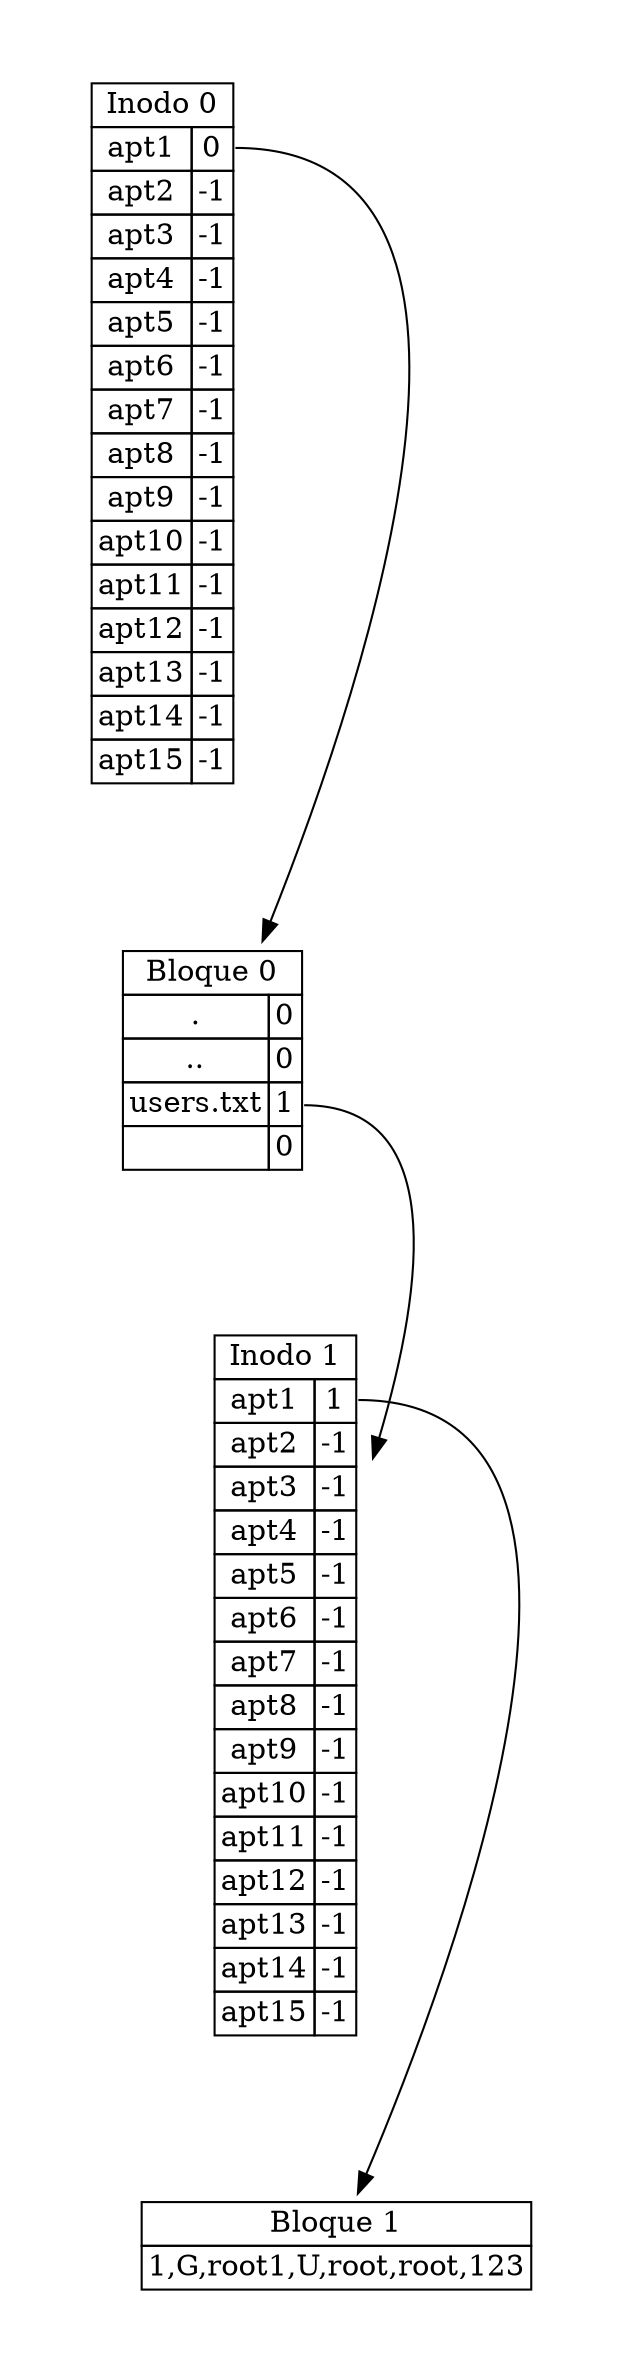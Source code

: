 digraph H {
	graph [pad="0.5", nodesep="0.5", ranksep="1"];
	node [shape=plaintext]
		rankir=LR;
	Inodo0 [
		label=<
			<table border="0" cellborder="1" cellspacing="0">
				<tr><td colspan="2">Inodo 0</td></tr>
				<tr><td>apt1</td><td port='P0'>0</td></tr>
				<tr><td>apt2</td><td port='P1'>-1</td></tr>
				<tr><td>apt3</td><td port='P2'>-1</td></tr>
				<tr><td>apt4</td><td port='P3'>-1</td></tr>
				<tr><td>apt5</td><td port='P4'>-1</td></tr>
				<tr><td>apt6</td><td port='P5'>-1</td></tr>
				<tr><td>apt7</td><td port='P6'>-1</td></tr>
				<tr><td>apt8</td><td port='P7'>-1</td></tr>
				<tr><td>apt9</td><td port='P8'>-1</td></tr>
				<tr><td>apt10</td><td port='P9'>-1</td></tr>
				<tr><td>apt11</td><td port='P10'>-1</td></tr>
				<tr><td>apt12</td><td port='P11'>-1</td></tr>
				<tr><td>apt13</td><td port='P12'>-1</td></tr>
				<tr><td>apt14</td><td port='P13'>-1</td></tr>
				<tr><td>apt15</td><td port='P14'>-1</td></tr>
			</table>
		>];
	Bloque0 [
		label=<
			<table border="0" cellborder="1" cellspacing="0">
				<tr><td colspan="2">Bloque 0</td></tr>
				<tr><td>.</td><td port='P0'>0</td></tr>
				<tr><td>..</td><td port='P1'>0</td></tr>
				<tr><td>users.txt</td><td port='P2'>1</td></tr>
				<tr><td></td><td port='P3'>0</td></tr>
			</table>
		>];
	Inodo1 [
		label=<
			<table border="0" cellborder="1" cellspacing="0">
				<tr><td colspan="2">Inodo 1</td></tr>
				<tr><td>apt1</td><td port='P0'>1</td></tr>
				<tr><td>apt2</td><td port='P1'>-1</td></tr>
				<tr><td>apt3</td><td port='P2'>-1</td></tr>
				<tr><td>apt4</td><td port='P3'>-1</td></tr>
				<tr><td>apt5</td><td port='P4'>-1</td></tr>
				<tr><td>apt6</td><td port='P5'>-1</td></tr>
				<tr><td>apt7</td><td port='P6'>-1</td></tr>
				<tr><td>apt8</td><td port='P7'>-1</td></tr>
				<tr><td>apt9</td><td port='P8'>-1</td></tr>
				<tr><td>apt10</td><td port='P9'>-1</td></tr>
				<tr><td>apt11</td><td port='P10'>-1</td></tr>
				<tr><td>apt12</td><td port='P11'>-1</td></tr>
				<tr><td>apt13</td><td port='P12'>-1</td></tr>
				<tr><td>apt14</td><td port='P13'>-1</td></tr>
				<tr><td>apt15</td><td port='P14'>-1</td></tr>
			</table>
		>];
	Bloque1 [
		label=<
			<table border="0" cellborder="1" cellspacing="0">
				<tr><td colspan="1">Bloque 1</td></tr>
				<tr><td>1,G,root
1,U,root,root,123
</td></tr>
			</table>
		>];
	Inodo0:P0 -> Bloque0;
	Bloque0:P2 -> Inodo1;
	Inodo1:P0 -> Bloque1;
}